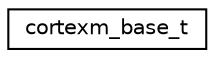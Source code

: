 digraph "Graphical Class Hierarchy"
{
 // LATEX_PDF_SIZE
  edge [fontname="Helvetica",fontsize="10",labelfontname="Helvetica",labelfontsize="10"];
  node [fontname="Helvetica",fontsize="10",shape=record];
  rankdir="LR";
  Node0 [label="cortexm_base_t",height=0.2,width=0.4,color="black", fillcolor="white", style="filled",URL="$structcortexm__base__t.html",tooltip="Structure of Cortex-M basic vector table."];
}
